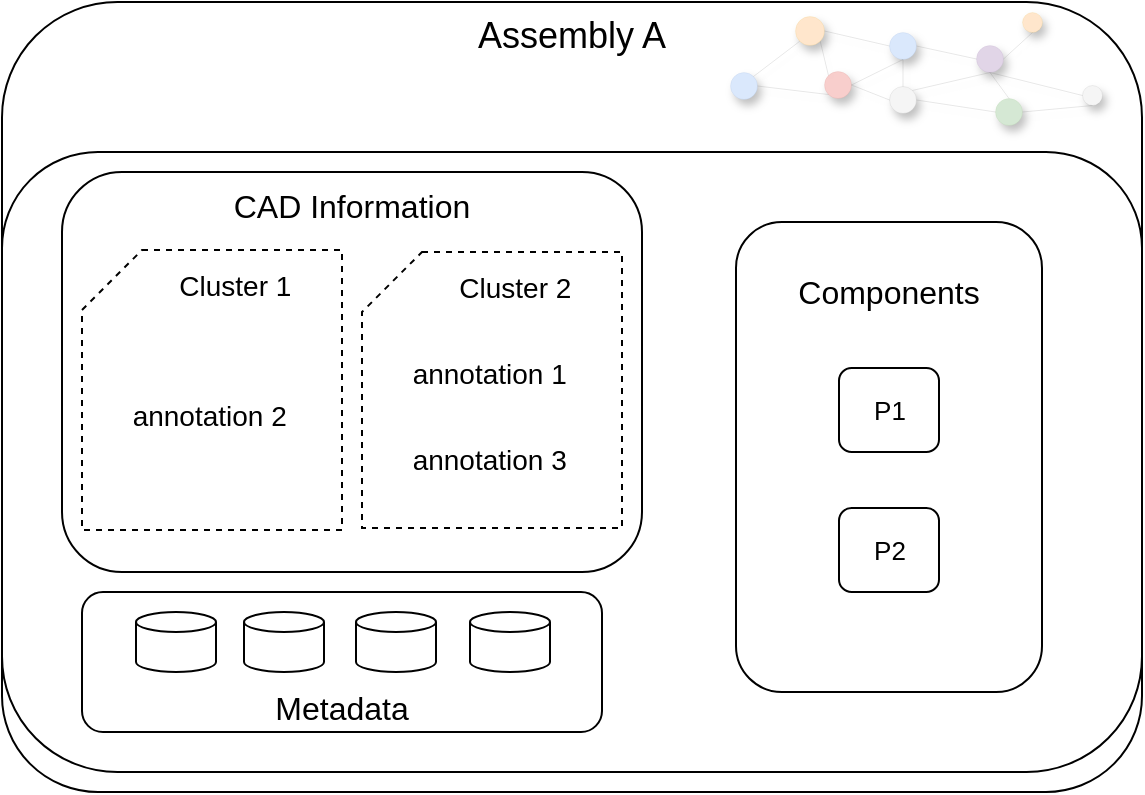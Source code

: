 <mxfile version="18.0.0" type="github">
  <diagram id="kZA55Ri5l6qM_A8G7Y4E" name="Page-1">
    <mxGraphModel dx="1550" dy="779" grid="1" gridSize="10" guides="1" tooltips="1" connect="1" arrows="1" fold="1" page="1" pageScale="1" pageWidth="827" pageHeight="1169" math="0" shadow="0">
      <root>
        <mxCell id="0" />
        <mxCell id="1" parent="0" />
        <mxCell id="lDiaifbI5lFIjhtOzj-N-2" value="Assembly A" style="rounded=1;whiteSpace=wrap;html=1;fontSize=18;verticalAlign=top;fillColor=none;" parent="1" vertex="1">
          <mxGeometry x="50" y="165" width="570" height="385" as="geometry" />
        </mxCell>
        <mxCell id="lDiaifbI5lFIjhtOzj-N-3" value="" style="ellipse;whiteSpace=wrap;html=1;aspect=fixed;verticalAlign=middle;fillColor=#dae8fc;strokeColor=#6c8ebf;spacing=1;strokeWidth=0;shadow=1;" parent="1" vertex="1">
          <mxGeometry x="414" y="200" width="13.5" height="13.5" as="geometry" />
        </mxCell>
        <mxCell id="lDiaifbI5lFIjhtOzj-N-4" value="" style="ellipse;whiteSpace=wrap;html=1;aspect=fixed;verticalAlign=middle;fillColor=#ffe6cc;strokeColor=#d79b00;spacing=1;strokeWidth=0;shadow=1;" parent="1" vertex="1">
          <mxGeometry x="446.5" y="172" width="14.5" height="14.5" as="geometry" />
        </mxCell>
        <mxCell id="lDiaifbI5lFIjhtOzj-N-5" value="" style="ellipse;whiteSpace=wrap;html=1;aspect=fixed;verticalAlign=middle;fillColor=#ffe6cc;strokeColor=#d79b00;spacing=1;strokeWidth=0;shadow=1;" parent="1" vertex="1">
          <mxGeometry x="560" y="170" width="10" height="10" as="geometry" />
        </mxCell>
        <mxCell id="lDiaifbI5lFIjhtOzj-N-6" value="" style="ellipse;whiteSpace=wrap;html=1;aspect=fixed;verticalAlign=middle;fillColor=#f5f5f5;strokeColor=#666666;fontColor=#333333;spacing=1;strokeWidth=0;shadow=1;" parent="1" vertex="1">
          <mxGeometry x="590" y="206.5" width="10" height="10" as="geometry" />
        </mxCell>
        <mxCell id="lDiaifbI5lFIjhtOzj-N-7" value="" style="ellipse;whiteSpace=wrap;html=1;aspect=fixed;verticalAlign=middle;fillColor=#d5e8d4;strokeColor=#82b366;spacing=1;strokeWidth=0;shadow=1;" parent="1" vertex="1">
          <mxGeometry x="546.5" y="213" width="13.5" height="13.5" as="geometry" />
        </mxCell>
        <mxCell id="lDiaifbI5lFIjhtOzj-N-8" value="" style="ellipse;whiteSpace=wrap;html=1;aspect=fixed;verticalAlign=middle;fillColor=#f5f5f5;strokeColor=#666666;fontColor=#333333;spacing=1;strokeWidth=0;shadow=1;" parent="1" vertex="1">
          <mxGeometry x="493.5" y="207" width="13.5" height="13.5" as="geometry" />
        </mxCell>
        <mxCell id="lDiaifbI5lFIjhtOzj-N-9" value="" style="ellipse;whiteSpace=wrap;html=1;aspect=fixed;verticalAlign=middle;fillColor=#dae8fc;strokeColor=#6c8ebf;spacing=1;strokeWidth=0;shadow=1;" parent="1" vertex="1">
          <mxGeometry x="493.5" y="180" width="13.5" height="13.5" as="geometry" />
        </mxCell>
        <mxCell id="lDiaifbI5lFIjhtOzj-N-10" value="" style="ellipse;whiteSpace=wrap;html=1;aspect=fixed;verticalAlign=middle;fillColor=#f8cecc;strokeColor=#b85450;spacing=1;strokeWidth=0;shadow=1;" parent="1" vertex="1">
          <mxGeometry x="461" y="199.5" width="13.5" height="13.5" as="geometry" />
        </mxCell>
        <mxCell id="lDiaifbI5lFIjhtOzj-N-11" value="" style="ellipse;whiteSpace=wrap;html=1;aspect=fixed;verticalAlign=middle;fillColor=#e1d5e7;strokeColor=#9673a6;spacing=1;strokeWidth=0;shadow=1;" parent="1" vertex="1">
          <mxGeometry x="537" y="186.5" width="13.5" height="13.5" as="geometry" />
        </mxCell>
        <mxCell id="lDiaifbI5lFIjhtOzj-N-12" value="" style="endArrow=none;html=1;exitX=1;exitY=0.5;exitDx=0;exitDy=0;entryX=0;entryY=0.5;entryDx=0;entryDy=0;spacing=1;strokeWidth=0;shadow=1;" parent="1" source="lDiaifbI5lFIjhtOzj-N-4" target="lDiaifbI5lFIjhtOzj-N-9" edge="1">
          <mxGeometry width="50" height="50" relative="1" as="geometry">
            <mxPoint x="433" y="223.5" as="sourcePoint" />
            <mxPoint x="483" y="173.5" as="targetPoint" />
          </mxGeometry>
        </mxCell>
        <mxCell id="lDiaifbI5lFIjhtOzj-N-13" value="" style="endArrow=none;html=1;exitX=1;exitY=0.5;exitDx=0;exitDy=0;entryX=0;entryY=1;entryDx=0;entryDy=0;spacing=1;strokeWidth=0;shadow=1;" parent="1" source="lDiaifbI5lFIjhtOzj-N-3" target="lDiaifbI5lFIjhtOzj-N-10" edge="1">
          <mxGeometry width="50" height="50" relative="1" as="geometry">
            <mxPoint x="290" y="234" as="sourcePoint" />
            <mxPoint x="450" y="200" as="targetPoint" />
          </mxGeometry>
        </mxCell>
        <mxCell id="lDiaifbI5lFIjhtOzj-N-14" value="" style="endArrow=none;html=1;exitX=1;exitY=0;exitDx=0;exitDy=0;entryX=0;entryY=1;entryDx=0;entryDy=0;spacing=1;strokeWidth=0;shadow=1;" parent="1" source="lDiaifbI5lFIjhtOzj-N-3" target="lDiaifbI5lFIjhtOzj-N-4" edge="1">
          <mxGeometry width="50" height="50" relative="1" as="geometry">
            <mxPoint x="433" y="223.5" as="sourcePoint" />
            <mxPoint x="483" y="173.5" as="targetPoint" />
          </mxGeometry>
        </mxCell>
        <mxCell id="lDiaifbI5lFIjhtOzj-N-15" value="" style="endArrow=none;html=1;exitX=1;exitY=1;exitDx=0;exitDy=0;entryX=0;entryY=0;entryDx=0;entryDy=0;spacing=1;strokeWidth=0;shadow=1;" parent="1" source="lDiaifbI5lFIjhtOzj-N-4" target="lDiaifbI5lFIjhtOzj-N-10" edge="1">
          <mxGeometry width="50" height="50" relative="1" as="geometry">
            <mxPoint x="433" y="223.5" as="sourcePoint" />
            <mxPoint x="483" y="173.5" as="targetPoint" />
          </mxGeometry>
        </mxCell>
        <mxCell id="lDiaifbI5lFIjhtOzj-N-16" value="" style="endArrow=none;html=1;entryX=0.5;entryY=1;entryDx=0;entryDy=0;exitX=1;exitY=0.5;exitDx=0;exitDy=0;spacing=1;strokeWidth=0;shadow=1;" parent="1" source="lDiaifbI5lFIjhtOzj-N-10" target="lDiaifbI5lFIjhtOzj-N-9" edge="1">
          <mxGeometry width="50" height="50" relative="1" as="geometry">
            <mxPoint x="420" y="220" as="sourcePoint" />
            <mxPoint x="423" y="203.5" as="targetPoint" />
          </mxGeometry>
        </mxCell>
        <mxCell id="lDiaifbI5lFIjhtOzj-N-17" value="" style="endArrow=none;html=1;exitX=0.5;exitY=1;exitDx=0;exitDy=0;entryX=0.5;entryY=0;entryDx=0;entryDy=0;spacing=1;strokeWidth=0;shadow=1;" parent="1" source="lDiaifbI5lFIjhtOzj-N-9" target="lDiaifbI5lFIjhtOzj-N-8" edge="1">
          <mxGeometry width="50" height="50" relative="1" as="geometry">
            <mxPoint x="433" y="223.5" as="sourcePoint" />
            <mxPoint x="483" y="173.5" as="targetPoint" />
          </mxGeometry>
        </mxCell>
        <mxCell id="lDiaifbI5lFIjhtOzj-N-18" value="" style="endArrow=none;html=1;exitX=1;exitY=0.5;exitDx=0;exitDy=0;entryX=0;entryY=0.5;entryDx=0;entryDy=0;spacing=1;strokeWidth=0;shadow=1;" parent="1" source="lDiaifbI5lFIjhtOzj-N-10" target="lDiaifbI5lFIjhtOzj-N-8" edge="1">
          <mxGeometry width="50" height="50" relative="1" as="geometry">
            <mxPoint x="433" y="223.5" as="sourcePoint" />
            <mxPoint x="483" y="173.5" as="targetPoint" />
          </mxGeometry>
        </mxCell>
        <mxCell id="lDiaifbI5lFIjhtOzj-N-19" value="" style="endArrow=none;html=1;exitX=1;exitY=0.5;exitDx=0;exitDy=0;entryX=0;entryY=0.5;entryDx=0;entryDy=0;spacing=1;strokeWidth=0;shadow=1;" parent="1" source="lDiaifbI5lFIjhtOzj-N-9" target="lDiaifbI5lFIjhtOzj-N-11" edge="1">
          <mxGeometry width="50" height="50" relative="1" as="geometry">
            <mxPoint x="433" y="223.5" as="sourcePoint" />
            <mxPoint x="483" y="173.5" as="targetPoint" />
          </mxGeometry>
        </mxCell>
        <mxCell id="lDiaifbI5lFIjhtOzj-N-20" value="" style="endArrow=none;html=1;exitX=1;exitY=0;exitDx=0;exitDy=0;entryX=0.5;entryY=1;entryDx=0;entryDy=0;spacing=1;strokeWidth=0;shadow=1;" parent="1" source="lDiaifbI5lFIjhtOzj-N-8" target="lDiaifbI5lFIjhtOzj-N-11" edge="1">
          <mxGeometry width="50" height="50" relative="1" as="geometry">
            <mxPoint x="433" y="223.5" as="sourcePoint" />
            <mxPoint x="483" y="173.5" as="targetPoint" />
          </mxGeometry>
        </mxCell>
        <mxCell id="lDiaifbI5lFIjhtOzj-N-21" value="" style="endArrow=none;html=1;entryX=0;entryY=0.5;entryDx=0;entryDy=0;exitX=0.5;exitY=1;exitDx=0;exitDy=0;spacing=1;strokeWidth=0;shadow=1;" parent="1" source="lDiaifbI5lFIjhtOzj-N-11" target="lDiaifbI5lFIjhtOzj-N-6" edge="1">
          <mxGeometry width="50" height="50" relative="1" as="geometry">
            <mxPoint x="433" y="223.5" as="sourcePoint" />
            <mxPoint x="483" y="173.5" as="targetPoint" />
          </mxGeometry>
        </mxCell>
        <mxCell id="lDiaifbI5lFIjhtOzj-N-22" value="" style="endArrow=none;html=1;entryX=0;entryY=0.5;entryDx=0;entryDy=0;exitX=1;exitY=0.5;exitDx=0;exitDy=0;spacing=1;strokeWidth=0;shadow=1;" parent="1" source="lDiaifbI5lFIjhtOzj-N-8" target="lDiaifbI5lFIjhtOzj-N-7" edge="1">
          <mxGeometry width="50" height="50" relative="1" as="geometry">
            <mxPoint x="433" y="223.5" as="sourcePoint" />
            <mxPoint x="483" y="173.5" as="targetPoint" />
          </mxGeometry>
        </mxCell>
        <mxCell id="lDiaifbI5lFIjhtOzj-N-23" value="" style="endArrow=none;html=1;entryX=0.5;entryY=1;entryDx=0;entryDy=0;exitX=1;exitY=0.5;exitDx=0;exitDy=0;spacing=1;strokeWidth=0;shadow=1;" parent="1" source="lDiaifbI5lFIjhtOzj-N-7" target="lDiaifbI5lFIjhtOzj-N-6" edge="1">
          <mxGeometry width="50" height="50" relative="1" as="geometry">
            <mxPoint x="433" y="223.5" as="sourcePoint" />
            <mxPoint x="483" y="173.5" as="targetPoint" />
          </mxGeometry>
        </mxCell>
        <mxCell id="lDiaifbI5lFIjhtOzj-N-24" value="" style="endArrow=none;html=1;exitX=0.5;exitY=0;exitDx=0;exitDy=0;entryX=0.5;entryY=1;entryDx=0;entryDy=0;spacing=1;strokeWidth=0;shadow=1;" parent="1" source="lDiaifbI5lFIjhtOzj-N-7" target="lDiaifbI5lFIjhtOzj-N-11" edge="1">
          <mxGeometry width="50" height="50" relative="1" as="geometry">
            <mxPoint x="433" y="223.5" as="sourcePoint" />
            <mxPoint x="503" y="193.5" as="targetPoint" />
          </mxGeometry>
        </mxCell>
        <mxCell id="lDiaifbI5lFIjhtOzj-N-25" value="" style="endArrow=none;html=1;entryX=0.5;entryY=1;entryDx=0;entryDy=0;exitX=1;exitY=0.5;exitDx=0;exitDy=0;spacing=1;strokeWidth=0;shadow=1;" parent="1" source="lDiaifbI5lFIjhtOzj-N-11" target="lDiaifbI5lFIjhtOzj-N-5" edge="1">
          <mxGeometry width="50" height="50" relative="1" as="geometry">
            <mxPoint x="433" y="223.5" as="sourcePoint" />
            <mxPoint x="483" y="173.5" as="targetPoint" />
          </mxGeometry>
        </mxCell>
        <mxCell id="lDiaifbI5lFIjhtOzj-N-33" value="" style="rounded=1;whiteSpace=wrap;html=1;shadow=0;fontSize=18;strokeWidth=1;verticalAlign=top;fillColor=none;" parent="1" vertex="1">
          <mxGeometry x="50" y="240" width="570" height="320" as="geometry" />
        </mxCell>
        <mxCell id="lDiaifbI5lFIjhtOzj-N-34" value="&lt;font style=&quot;font-size: 16px&quot;&gt;CAD Information&lt;/font&gt;" style="rounded=1;whiteSpace=wrap;html=1;shadow=0;fontSize=18;strokeWidth=1;verticalAlign=top;fillColor=none;" parent="1" vertex="1">
          <mxGeometry x="80" y="250" width="290" height="200" as="geometry" />
        </mxCell>
        <mxCell id="lDiaifbI5lFIjhtOzj-N-35" value="&lt;font&gt;&lt;span style=&quot;font-size: 14px&quot;&gt;&amp;nbsp; &amp;nbsp; &amp;nbsp; Cluster 2&lt;/span&gt;&lt;br&gt;&lt;br&gt;&lt;div style=&quot;text-align: left&quot;&gt;&lt;span style=&quot;font-size: 14px&quot;&gt;annotation 1&lt;/span&gt;&lt;/div&gt;&lt;div style=&quot;text-align: left&quot;&gt;&lt;span style=&quot;font-size: 14px&quot;&gt;&lt;br&gt;&lt;/span&gt;&lt;/div&gt;&lt;div style=&quot;text-align: left&quot;&gt;&lt;span style=&quot;font-size: 14px&quot;&gt;annotation 3&lt;/span&gt;&lt;/div&gt;&lt;/font&gt;" style="shape=card;whiteSpace=wrap;html=1;shadow=0;fontSize=18;strokeWidth=1;verticalAlign=top;dashed=1;fillColor=none;" parent="1" vertex="1">
          <mxGeometry x="230" y="290" width="130" height="138" as="geometry" />
        </mxCell>
        <mxCell id="lDiaifbI5lFIjhtOzj-N-36" value="&lt;span style=&quot;font-size: 14px&quot;&gt;&amp;nbsp; &amp;nbsp; &amp;nbsp; Cluster 1&lt;br&gt;&lt;br&gt;&lt;br&gt;&lt;/span&gt;&lt;div style=&quot;text-align: left&quot;&gt;&lt;span style=&quot;font-size: 14px&quot;&gt;annotation 2&lt;/span&gt;&lt;/div&gt;&lt;div&gt;&lt;span style=&quot;font-size: 14px&quot;&gt;&lt;br&gt;&lt;/span&gt;&lt;/div&gt;" style="shape=card;whiteSpace=wrap;html=1;shadow=0;dashed=1;fontSize=18;strokeWidth=1;verticalAlign=top;fillColor=none;" parent="1" vertex="1">
          <mxGeometry x="90" y="289" width="130" height="140" as="geometry" />
        </mxCell>
        <mxCell id="lDiaifbI5lFIjhtOzj-N-37" value="Metadata" style="rounded=1;whiteSpace=wrap;html=1;shadow=0;fontSize=16;strokeWidth=1;verticalAlign=bottom;fillColor=none;" parent="1" vertex="1">
          <mxGeometry x="90" y="460" width="260" height="70" as="geometry" />
        </mxCell>
        <mxCell id="lDiaifbI5lFIjhtOzj-N-38" value="" style="strokeWidth=1;html=1;shape=mxgraph.flowchart.database;whiteSpace=wrap;shadow=0;fontSize=18;verticalAlign=top;fillColor=none;" parent="1" vertex="1">
          <mxGeometry x="117" y="470" width="40" height="30" as="geometry" />
        </mxCell>
        <mxCell id="lDiaifbI5lFIjhtOzj-N-39" value="" style="strokeWidth=1;html=1;shape=mxgraph.flowchart.database;whiteSpace=wrap;shadow=0;fontSize=18;verticalAlign=top;fillColor=none;" parent="1" vertex="1">
          <mxGeometry x="171" y="470" width="40" height="30" as="geometry" />
        </mxCell>
        <mxCell id="lDiaifbI5lFIjhtOzj-N-40" value="" style="strokeWidth=1;html=1;shape=mxgraph.flowchart.database;whiteSpace=wrap;shadow=0;fontSize=18;verticalAlign=top;fillColor=none;" parent="1" vertex="1">
          <mxGeometry x="227" y="470" width="40" height="30" as="geometry" />
        </mxCell>
        <mxCell id="lDiaifbI5lFIjhtOzj-N-41" value="" style="strokeWidth=1;html=1;shape=mxgraph.flowchart.database;whiteSpace=wrap;shadow=0;fontSize=18;verticalAlign=top;fillColor=none;" parent="1" vertex="1">
          <mxGeometry x="284" y="470" width="40" height="30" as="geometry" />
        </mxCell>
        <mxCell id="lDiaifbI5lFIjhtOzj-N-42" value="&lt;br&gt;Components" style="rounded=1;whiteSpace=wrap;html=1;shadow=0;fontSize=16;strokeWidth=1;verticalAlign=top;fillColor=none;" parent="1" vertex="1">
          <mxGeometry x="417" y="275" width="153" height="235" as="geometry" />
        </mxCell>
        <mxCell id="lDiaifbI5lFIjhtOzj-N-43" value="P1" style="rounded=1;whiteSpace=wrap;html=1;shadow=0;fontSize=13;strokeWidth=1;verticalAlign=middle;fillColor=none;" parent="1" vertex="1">
          <mxGeometry x="468.5" y="348" width="50" height="42" as="geometry" />
        </mxCell>
        <mxCell id="lDiaifbI5lFIjhtOzj-N-44" value="P2" style="rounded=1;whiteSpace=wrap;html=1;shadow=0;fontSize=13;strokeWidth=1;verticalAlign=middle;fillColor=none;" parent="1" vertex="1">
          <mxGeometry x="468.5" y="418" width="50" height="42" as="geometry" />
        </mxCell>
      </root>
    </mxGraphModel>
  </diagram>
</mxfile>
